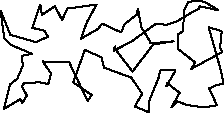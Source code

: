unitsize(0.001cm);
draw((3140,1401)--(3133,1143));
draw((3133,1143)--(3438,901));
draw((3438,901)--(3370,791));
draw((3370,791)--(3918,1088));
draw((3918,1088)--(3876,1165));
draw((3876,1165)--(3904,1444));
draw((3904,1444)--(3858,1472));
draw((3858,1472)--(3675,1522));
draw((3675,1522)--(3896,742));
draw((3896,742)--(3938,516));
draw((3938,516)--(3829,513));
draw((3829,513)--(3684,445));
draw((3684,445)--(3821,147));
draw((3821,147)--(3595,111));
draw((3595,111)--(3292,152));
draw((3292,152)--(3123,217));
draw((3123,217)--(3060,155));
draw((3060,155)--(3017,108));
draw((3017,108)--(3162,367));
draw((3162,367)--(2938,543));
draw((2938,543)--(2929,485));
draw((2929,485)--(3084,748));
draw((3084,748)--(3084,774));
draw((3084,774)--(2830,775));
draw((2830,775)--(2801,695));
draw((2801,695)--(2800,653));
draw((2800,653)--(2614,195));
draw((2614,195)--(2630,20));
draw((2630,20)--(2372,127));
draw((2372,127)--(2503,352));
draw((2503,352)--(2310,635));
draw((2310,635)--(1829,812));
draw((1829,812)--(1782,995));
draw((1782,995)--(1490,1123));
draw((1490,1123)--(1286,550));
draw((1286,550)--(1612,328));
draw((1612,328)--(1538,224));
draw((1538,224)--(1517,266));
draw((1517,266)--(1213,910));
draw((1213,910)--(749,920));
draw((749,920)--(896,705));
draw((896,705)--(844,520));
draw((844,520)--(694,552));
draw((694,552)--(422,542));
draw((422,542)--(380,478));
draw((380,478)--(468,319));
draw((468,319)--(387,190));
draw((387,190)--(347,252));
draw((347,252)--(61,81));
draw((61,81)--(171,514));
draw((171,514)--(298,615));
draw((298,615)--(399,850));
draw((399,850)--(376,1018));
draw((376,1018)--(556,1056));
draw((556,1056)--(193,1210));
draw((193,1210)--(71,1323));
draw((71,1323)--(3,1817));
draw((3,1817)--(177,1390));
draw((177,1390)--(627,1261));
draw((627,1261)--(839,1355));
draw((839,1355)--(782,1462));
draw((782,1462)--(563,1513));
draw((563,1513)--(706,1925));
draw((706,1925)--(731,1741));
draw((731,1741)--(962,1895));
draw((962,1895)--(1090,1652));
draw((1090,1652)--(1182,1853));
draw((1182,1853)--(1697,1924));
draw((1697,1924)--(1526,1612));
draw((1526,1612)--(1423,1322));
draw((1423,1322)--(1729,1498));
draw((1729,1498)--(1794,1589));
draw((1794,1589)--(2132,1432));
draw((2132,1432)--(2191,1579));
draw((2191,1579)--(2408,1747));
draw((2408,1747)--(2426,1851));
draw((2426,1851)--(2489,1520));
draw((2489,1520)--(2642,1269));
draw((2642,1269)--(2639,1239));
draw((2639,1239)--(3058,1276));
draw((3058,1276)--(2698,1221));
draw((2698,1221)--(2330,741));
draw((2330,741)--(2009,1163));
draw((2009,1163)--(2030,1186));
draw((2030,1186)--(2000,1110));
draw((2000,1110)--(2312,1270));
draw((2312,1270)--(2741,1583));
draw((2741,1583)--(2937,1568));
draw((2937,1568)--(3114,1629));
draw((3114,1629)--(3417,1808));
draw((3417,1808)--(3507,1851));
draw((3507,1851)--(3515,1892));
draw((3515,1892)--(3834,1827));
draw((3834,1827)--(3782,1865));
draw((3782,1865)--(3611,1968));
draw((3611,1968)--(3453,1998));
draw((3453,1998)--(3317,1966));
draw((3317,1966)--(3245,1828));
draw((3245,1828)--(3220,1454));
draw((3220,1454)--(3140,1401));

